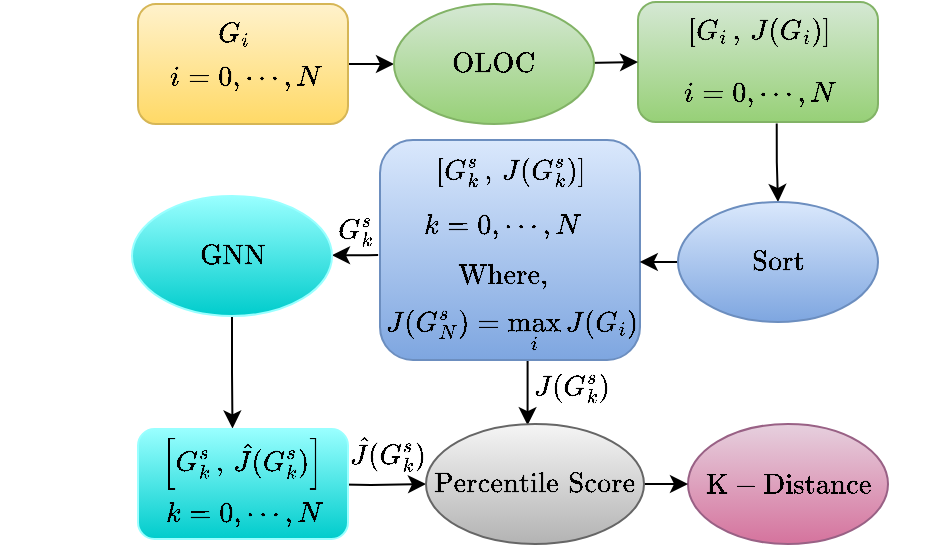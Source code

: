 <mxfile version="20.3.0" type="device"><diagram id="jtMbB7mSd5XFcAQYT8qO" name="Page-1"><mxGraphModel dx="657" dy="479" grid="1" gridSize="10" guides="1" tooltips="1" connect="1" arrows="1" fold="1" page="1" pageScale="1" pageWidth="850" pageHeight="1100" math="1" shadow="0"><root><mxCell id="0"/><mxCell id="1" parent="0"/><mxCell id="pgvbIoptcJkEMQ5P8CbK-21" style="edgeStyle=orthogonalEdgeStyle;rounded=0;orthogonalLoop=1;jettySize=auto;html=1;exitX=1;exitY=0.5;exitDx=0;exitDy=0;" edge="1" parent="1" source="pgvbIoptcJkEMQ5P8CbK-1" target="pgvbIoptcJkEMQ5P8CbK-18"><mxGeometry relative="1" as="geometry"/></mxCell><mxCell id="pgvbIoptcJkEMQ5P8CbK-1" value="" style="rounded=1;whiteSpace=wrap;html=1;fillColor=#fff2cc;strokeColor=#d6b656;gradientColor=#ffd966;" vertex="1" parent="1"><mxGeometry x="105" y="210" width="105" height="60" as="geometry"/></mxCell><mxCell id="pgvbIoptcJkEMQ5P8CbK-2" value="$$G_i$$" style="text;html=1;align=center;verticalAlign=middle;resizable=0;points=[];autosize=1;strokeColor=none;fillColor=none;" vertex="1" parent="1"><mxGeometry x="117" y="210" width="70" height="30" as="geometry"/></mxCell><mxCell id="pgvbIoptcJkEMQ5P8CbK-4" value="$$i=0, \cdots, N$$" style="text;html=1;align=center;verticalAlign=middle;resizable=0;points=[];autosize=1;strokeColor=none;fillColor=none;" vertex="1" parent="1"><mxGeometry x="97.5" y="231" width="120" height="30" as="geometry"/></mxCell><mxCell id="pgvbIoptcJkEMQ5P8CbK-69" style="edgeStyle=orthogonalEdgeStyle;rounded=0;orthogonalLoop=1;jettySize=auto;html=1;exitX=0.578;exitY=1.023;exitDx=0;exitDy=0;exitPerimeter=0;" edge="1" parent="1" source="pgvbIoptcJkEMQ5P8CbK-14" target="pgvbIoptcJkEMQ5P8CbK-30"><mxGeometry relative="1" as="geometry"/></mxCell><mxCell id="pgvbIoptcJkEMQ5P8CbK-12" value="" style="rounded=1;whiteSpace=wrap;html=1;fillColor=#d5e8d4;gradientColor=#97d077;strokeColor=#82b366;" vertex="1" parent="1"><mxGeometry x="355" y="209" width="120" height="60" as="geometry"/></mxCell><mxCell id="pgvbIoptcJkEMQ5P8CbK-13" value="$$\left[G_i\,,\, {J}(G_i)\right]$$" style="text;html=1;align=center;verticalAlign=middle;resizable=0;points=[];autosize=1;strokeColor=none;fillColor=none;" vertex="1" parent="1"><mxGeometry x="325" y="209" width="180" height="30" as="geometry"/></mxCell><mxCell id="pgvbIoptcJkEMQ5P8CbK-14" value="$$i=0, \cdots, N$$" style="text;html=1;align=center;verticalAlign=middle;resizable=0;points=[];autosize=1;strokeColor=none;fillColor=none;" vertex="1" parent="1"><mxGeometry x="355" y="239" width="120" height="30" as="geometry"/></mxCell><mxCell id="pgvbIoptcJkEMQ5P8CbK-24" style="edgeStyle=orthogonalEdgeStyle;rounded=0;orthogonalLoop=1;jettySize=auto;html=1;exitX=1;exitY=0.5;exitDx=0;exitDy=0;entryX=0;entryY=0.5;entryDx=0;entryDy=0;" edge="1" parent="1" target="pgvbIoptcJkEMQ5P8CbK-12"><mxGeometry relative="1" as="geometry"><mxPoint x="302" y="239" as="sourcePoint"/></mxGeometry></mxCell><mxCell id="pgvbIoptcJkEMQ5P8CbK-18" value="&lt;span style=&quot;&quot;&gt;$$\mathrm{OLOC}$$&lt;/span&gt;" style="ellipse;whiteSpace=wrap;html=1;fillColor=#d5e8d4;gradientColor=#97d077;strokeColor=#82b366;" vertex="1" parent="1"><mxGeometry x="233" y="210" width="100" height="60" as="geometry"/></mxCell><mxCell id="pgvbIoptcJkEMQ5P8CbK-79" style="edgeStyle=orthogonalEdgeStyle;rounded=0;orthogonalLoop=1;jettySize=auto;html=1;exitX=0.5;exitY=1;exitDx=0;exitDy=0;entryX=0.466;entryY=0.01;entryDx=0;entryDy=0;entryPerimeter=0;" edge="1" parent="1" source="pgvbIoptcJkEMQ5P8CbK-27" target="pgvbIoptcJkEMQ5P8CbK-78"><mxGeometry relative="1" as="geometry"/></mxCell><mxCell id="pgvbIoptcJkEMQ5P8CbK-27" value="" style="rounded=1;whiteSpace=wrap;html=1;fillColor=#dae8fc;gradientColor=#7ea6e0;strokeColor=#6c8ebf;" vertex="1" parent="1"><mxGeometry x="226" y="278" width="130" height="110" as="geometry"/></mxCell><mxCell id="pgvbIoptcJkEMQ5P8CbK-75" style="edgeStyle=orthogonalEdgeStyle;rounded=0;orthogonalLoop=1;jettySize=auto;html=1;exitX=0;exitY=0.5;exitDx=0;exitDy=0;entryX=0.992;entryY=0.249;entryDx=0;entryDy=0;entryPerimeter=0;" edge="1" parent="1" target="pgvbIoptcJkEMQ5P8CbK-38"><mxGeometry relative="1" as="geometry"><mxPoint x="382" y="339" as="sourcePoint"/></mxGeometry></mxCell><mxCell id="pgvbIoptcJkEMQ5P8CbK-30" value="&lt;span style=&quot;&quot;&gt;$$\mathrm{Sort}$$&lt;/span&gt;" style="ellipse;whiteSpace=wrap;html=1;fillColor=#dae8fc;gradientColor=#7ea6e0;strokeColor=#6c8ebf;" vertex="1" parent="1"><mxGeometry x="375" y="309" width="100" height="60" as="geometry"/></mxCell><mxCell id="pgvbIoptcJkEMQ5P8CbK-33" value="$$\left[G^s_k\,,\, {J}(G^s_k)\right]$$" style="text;html=1;align=center;verticalAlign=middle;resizable=0;points=[];autosize=1;strokeColor=none;fillColor=none;" vertex="1" parent="1"><mxGeometry x="186" y="279" width="210" height="30" as="geometry"/></mxCell><mxCell id="pgvbIoptcJkEMQ5P8CbK-38" value="$$\mathrm{Where, }$$" style="text;html=1;align=center;verticalAlign=middle;resizable=0;points=[];autosize=1;strokeColor=none;fillColor=none;" vertex="1" parent="1"><mxGeometry x="217" y="331" width="140" height="30" as="geometry"/></mxCell><mxCell id="pgvbIoptcJkEMQ5P8CbK-43" value="$$k=0, \cdots, N$$" style="text;html=1;align=center;verticalAlign=middle;resizable=0;points=[];autosize=1;strokeColor=none;fillColor=none;" vertex="1" parent="1"><mxGeometry x="226.5" y="306" width="120" height="30" as="geometry"/></mxCell><mxCell id="pgvbIoptcJkEMQ5P8CbK-44" value="$$&amp;nbsp;{J}(G^s_N)=\max_i J(G_i&lt;br&gt;)&lt;br&gt;$$" style="text;html=1;align=center;verticalAlign=middle;resizable=0;points=[];autosize=1;strokeColor=none;fillColor=none;" vertex="1" parent="1"><mxGeometry x="207" y="343" width="170" height="60" as="geometry"/></mxCell><mxCell id="pgvbIoptcJkEMQ5P8CbK-76" style="edgeStyle=orthogonalEdgeStyle;rounded=0;orthogonalLoop=1;jettySize=auto;html=1;exitX=-0.012;exitY=0.985;exitDx=0;exitDy=0;exitPerimeter=0;" edge="1" parent="1" source="pgvbIoptcJkEMQ5P8CbK-43" target="pgvbIoptcJkEMQ5P8CbK-51"><mxGeometry relative="1" as="geometry"><mxPoint x="207" y="336" as="targetPoint"/><Array as="points"><mxPoint x="220" y="336"/><mxPoint x="220" y="336"/></Array></mxGeometry></mxCell><mxCell id="pgvbIoptcJkEMQ5P8CbK-77" style="edgeStyle=orthogonalEdgeStyle;rounded=0;orthogonalLoop=1;jettySize=auto;html=1;exitX=0.5;exitY=1;exitDx=0;exitDy=0;entryX=0.45;entryY=-0.005;entryDx=0;entryDy=0;entryPerimeter=0;" edge="1" parent="1" source="pgvbIoptcJkEMQ5P8CbK-51" target="pgvbIoptcJkEMQ5P8CbK-55"><mxGeometry relative="1" as="geometry"><mxPoint x="152" y="420" as="targetPoint"/></mxGeometry></mxCell><mxCell id="pgvbIoptcJkEMQ5P8CbK-51" value="$$\mathrm{GNN}$$" style="ellipse;whiteSpace=wrap;html=1;fillColor=#99FFFF;gradientColor=#00CCCC;strokeColor=#99FFFF;" vertex="1" parent="1"><mxGeometry x="102" y="306" width="100" height="60" as="geometry"/></mxCell><mxCell id="pgvbIoptcJkEMQ5P8CbK-80" style="edgeStyle=orthogonalEdgeStyle;rounded=0;orthogonalLoop=1;jettySize=auto;html=1;exitX=1;exitY=0.5;exitDx=0;exitDy=0;" edge="1" parent="1" target="pgvbIoptcJkEMQ5P8CbK-78"><mxGeometry relative="1" as="geometry"><mxPoint x="193" y="450" as="sourcePoint"/></mxGeometry></mxCell><mxCell id="pgvbIoptcJkEMQ5P8CbK-55" value="" style="rounded=1;whiteSpace=wrap;html=1;fillColor=#99FFFF;gradientColor=#00CCCC;strokeColor=#99FFFF;gradientDirection=south;" vertex="1" parent="1"><mxGeometry x="105" y="422.5" width="105" height="55" as="geometry"/></mxCell><mxCell id="pgvbIoptcJkEMQ5P8CbK-62" value="$$\mathrm{K-Distance}$$" style="ellipse;whiteSpace=wrap;html=1;fillColor=#e6d0de;gradientColor=#d5739d;strokeColor=#996185;" vertex="1" parent="1"><mxGeometry x="380" y="420" width="100" height="60" as="geometry"/></mxCell><mxCell id="pgvbIoptcJkEMQ5P8CbK-64" value="$$G^s_k&lt;br&gt;$$" style="text;html=1;align=center;verticalAlign=middle;resizable=0;points=[];autosize=1;strokeColor=none;fillColor=none;" vertex="1" parent="1"><mxGeometry x="178" y="303" width="70" height="40" as="geometry"/></mxCell><mxCell id="pgvbIoptcJkEMQ5P8CbK-41" value="$$\left[G^s_k\,,\, {\hat{J}}(G^s_k)\right]$$" style="text;html=1;align=center;verticalAlign=middle;resizable=0;points=[];autosize=1;strokeColor=none;fillColor=none;" vertex="1" parent="1"><mxGeometry x="36.5" y="424" width="240" height="30" as="geometry"/></mxCell><mxCell id="pgvbIoptcJkEMQ5P8CbK-65" value="$$k=0, \cdots, N$$" style="text;html=1;align=center;verticalAlign=middle;resizable=0;points=[];autosize=1;strokeColor=none;fillColor=none;" vertex="1" parent="1"><mxGeometry x="97.5" y="450" width="120" height="30" as="geometry"/></mxCell><mxCell id="pgvbIoptcJkEMQ5P8CbK-84" style="edgeStyle=orthogonalEdgeStyle;rounded=0;orthogonalLoop=1;jettySize=auto;html=1;exitX=1;exitY=0.5;exitDx=0;exitDy=0;" edge="1" parent="1" source="pgvbIoptcJkEMQ5P8CbK-78" target="pgvbIoptcJkEMQ5P8CbK-62"><mxGeometry relative="1" as="geometry"><mxPoint x="370" y="450" as="targetPoint"/></mxGeometry></mxCell><mxCell id="pgvbIoptcJkEMQ5P8CbK-78" value="&lt;span style=&quot;&quot;&gt;$$\mathrm{Percentile\,\, Score}$$&lt;/span&gt;" style="ellipse;whiteSpace=wrap;html=1;fillColor=#f5f5f5;gradientColor=#b3b3b3;strokeColor=#666666;" vertex="1" parent="1"><mxGeometry x="249" y="420" width="109" height="60" as="geometry"/></mxCell><mxCell id="pgvbIoptcJkEMQ5P8CbK-81" value="$$\hat{J}(G^s_k)\&lt;br&gt;$$" style="text;html=1;align=center;verticalAlign=middle;resizable=0;points=[];autosize=1;strokeColor=none;fillColor=none;" vertex="1" parent="1"><mxGeometry x="171" y="414" width="120" height="40" as="geometry"/></mxCell><mxCell id="pgvbIoptcJkEMQ5P8CbK-82" value="$${J}(G^s_k)&lt;br&gt;$$" style="text;html=1;align=center;verticalAlign=middle;resizable=0;points=[];autosize=1;strokeColor=none;fillColor=none;" vertex="1" parent="1"><mxGeometry x="276" y="382" width="90" height="40" as="geometry"/></mxCell></root></mxGraphModel></diagram></mxfile>